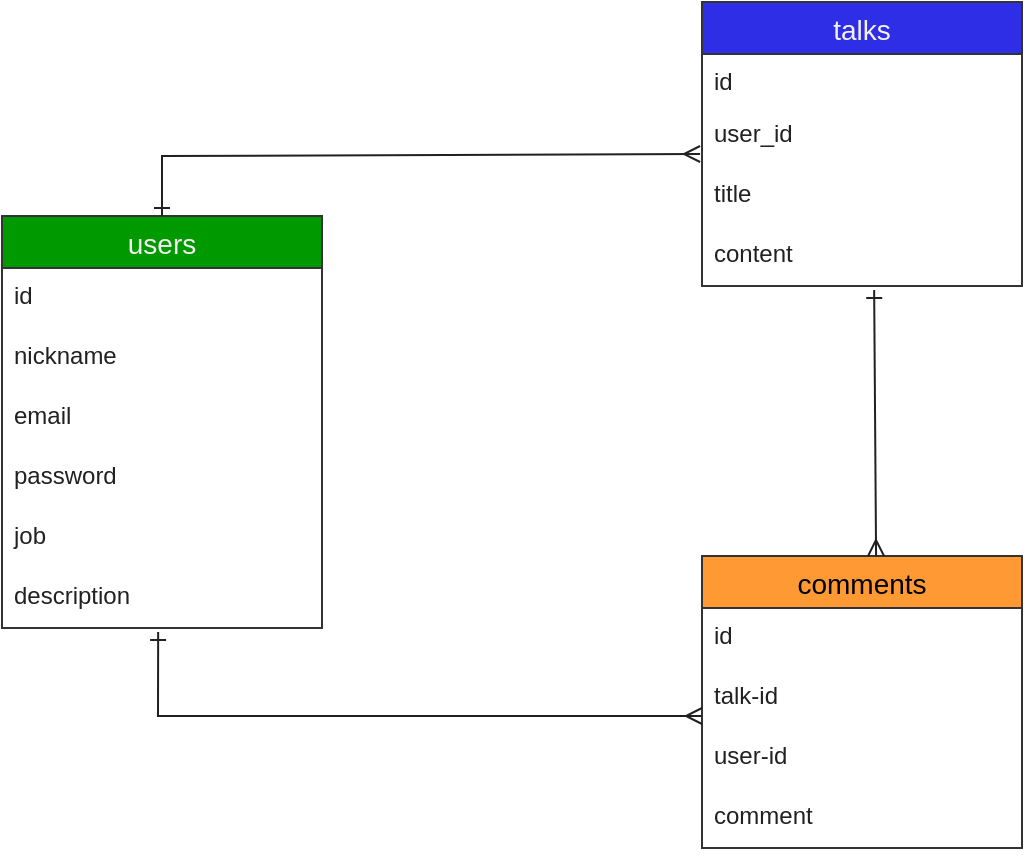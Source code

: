<mxfile>
    <diagram id="uPAURHg7lz3ja6dc-8Ks" name="ページ1">
        <mxGraphModel dx="808" dy="698" grid="1" gridSize="10" guides="1" tooltips="1" connect="1" arrows="1" fold="1" page="1" pageScale="1" pageWidth="827" pageHeight="1169" background="#FFFFFF" math="0" shadow="0">
            <root>
                <mxCell id="0"/>
                <mxCell id="1" parent="0"/>
                <mxCell id="2" value="users" style="swimlane;fontStyle=0;childLayout=stackLayout;horizontal=1;startSize=26;horizontalStack=0;resizeParent=1;resizeParentMax=0;resizeLast=0;collapsible=1;marginBottom=0;align=center;fontSize=14;fillColor=#009900;strokeColor=#333333;fontColor=#f4f0f0;" parent="1" vertex="1">
                    <mxGeometry x="40" y="190" width="160" height="206" as="geometry">
                        <mxRectangle x="40" y="190" width="70" height="30" as="alternateBounds"/>
                    </mxGeometry>
                </mxCell>
                <mxCell id="3" value="id" style="text;strokeColor=none;fillColor=none;spacingLeft=4;spacingRight=4;overflow=hidden;rotatable=0;points=[[0,0.5],[1,0.5]];portConstraint=eastwest;fontSize=12;fontColor=#212121;" parent="2" vertex="1">
                    <mxGeometry y="26" width="160" height="30" as="geometry"/>
                </mxCell>
                <mxCell id="4" value="nickname" style="text;strokeColor=none;fillColor=none;spacingLeft=4;spacingRight=4;overflow=hidden;rotatable=0;points=[[0,0.5],[1,0.5]];portConstraint=eastwest;fontSize=12;fontColor=#212121;" parent="2" vertex="1">
                    <mxGeometry y="56" width="160" height="30" as="geometry"/>
                </mxCell>
                <mxCell id="5" value="email" style="text;strokeColor=none;fillColor=none;spacingLeft=4;spacingRight=4;overflow=hidden;rotatable=0;points=[[0,0.5],[1,0.5]];portConstraint=eastwest;fontSize=12;fontColor=#212121;" parent="2" vertex="1">
                    <mxGeometry y="86" width="160" height="30" as="geometry"/>
                </mxCell>
                <mxCell id="13" value="password" style="text;strokeColor=none;fillColor=none;spacingLeft=4;spacingRight=4;overflow=hidden;rotatable=0;points=[[0,0.5],[1,0.5]];portConstraint=eastwest;fontSize=12;fontColor=#212121;" parent="2" vertex="1">
                    <mxGeometry y="116" width="160" height="30" as="geometry"/>
                </mxCell>
                <mxCell id="14" value="job" style="text;strokeColor=none;fillColor=none;spacingLeft=4;spacingRight=4;overflow=hidden;rotatable=0;points=[[0,0.5],[1,0.5]];portConstraint=eastwest;fontSize=12;fontColor=#212121;" parent="2" vertex="1">
                    <mxGeometry y="146" width="160" height="30" as="geometry"/>
                </mxCell>
                <mxCell id="15" value="description" style="text;strokeColor=none;fillColor=none;spacingLeft=4;spacingRight=4;overflow=hidden;rotatable=0;points=[[0,0.5],[1,0.5]];portConstraint=eastwest;fontSize=12;fontColor=#212121;" parent="2" vertex="1">
                    <mxGeometry y="176" width="160" height="30" as="geometry"/>
                </mxCell>
                <mxCell id="6" value="talks" style="swimlane;fontStyle=0;childLayout=stackLayout;horizontal=1;startSize=26;horizontalStack=0;resizeParent=1;resizeParentMax=0;resizeLast=0;collapsible=1;marginBottom=0;align=center;fontSize=14;fillColor=#2E2EE6;fontColor=#f3f1f1;strokeColor=#333333;" parent="1" vertex="1">
                    <mxGeometry x="390" y="83" width="160" height="142" as="geometry"/>
                </mxCell>
                <mxCell id="7" value="id" style="text;strokeColor=none;fillColor=none;spacingLeft=4;spacingRight=4;overflow=hidden;rotatable=0;points=[[0,0.5],[1,0.5]];portConstraint=eastwest;fontSize=12;fontColor=#212121;" parent="6" vertex="1">
                    <mxGeometry y="26" width="160" height="26" as="geometry"/>
                </mxCell>
                <mxCell id="16" value="user_id" style="text;strokeColor=none;fillColor=none;spacingLeft=4;spacingRight=4;overflow=hidden;rotatable=0;points=[[0,0.5],[1,0.5]];portConstraint=eastwest;fontSize=12;fontColor=#212121;" parent="6" vertex="1">
                    <mxGeometry y="52" width="160" height="30" as="geometry"/>
                </mxCell>
                <mxCell id="8" value="title" style="text;strokeColor=none;fillColor=none;spacingLeft=4;spacingRight=4;overflow=hidden;rotatable=0;points=[[0,0.5],[1,0.5]];portConstraint=eastwest;fontSize=12;fontColor=#212121;" parent="6" vertex="1">
                    <mxGeometry y="82" width="160" height="30" as="geometry"/>
                </mxCell>
                <mxCell id="9" value="content" style="text;strokeColor=none;fillColor=none;spacingLeft=4;spacingRight=4;overflow=hidden;rotatable=0;points=[[0,0.5],[1,0.5]];portConstraint=eastwest;fontSize=12;fontColor=#212121;" parent="6" vertex="1">
                    <mxGeometry y="112" width="160" height="30" as="geometry"/>
                </mxCell>
                <mxCell id="17" value="comments" style="swimlane;fontStyle=0;childLayout=stackLayout;horizontal=1;startSize=26;horizontalStack=0;resizeParent=1;resizeParentMax=0;resizeLast=0;collapsible=1;marginBottom=0;align=center;fontSize=14;fillColor=#FF9933;strokeColor=#333333;" parent="1" vertex="1">
                    <mxGeometry x="390" y="360" width="160" height="146" as="geometry"/>
                </mxCell>
                <mxCell id="18" value="id" style="text;strokeColor=none;fillColor=none;spacingLeft=4;spacingRight=4;overflow=hidden;rotatable=0;points=[[0,0.5],[1,0.5]];portConstraint=eastwest;fontSize=12;fontColor=#212121;" parent="17" vertex="1">
                    <mxGeometry y="26" width="160" height="30" as="geometry"/>
                </mxCell>
                <mxCell id="19" value="talk-id" style="text;strokeColor=none;fillColor=none;spacingLeft=4;spacingRight=4;overflow=hidden;rotatable=0;points=[[0,0.5],[1,0.5]];portConstraint=eastwest;fontSize=12;fontColor=#212121;" parent="17" vertex="1">
                    <mxGeometry y="56" width="160" height="30" as="geometry"/>
                </mxCell>
                <mxCell id="20" value="user-id" style="text;strokeColor=none;fillColor=none;spacingLeft=4;spacingRight=4;overflow=hidden;rotatable=0;points=[[0,0.5],[1,0.5]];portConstraint=eastwest;fontSize=12;fontColor=#212121;" parent="17" vertex="1">
                    <mxGeometry y="86" width="160" height="30" as="geometry"/>
                </mxCell>
                <mxCell id="21" value="comment" style="text;strokeColor=none;fillColor=none;spacingLeft=4;spacingRight=4;overflow=hidden;rotatable=0;points=[[0,0.5],[1,0.5]];portConstraint=eastwest;fontSize=12;fontColor=#212121;" parent="17" vertex="1">
                    <mxGeometry y="116" width="160" height="30" as="geometry"/>
                </mxCell>
                <mxCell id="30" value="" style="endArrow=ERmany;html=1;rounded=0;exitX=0.538;exitY=1.067;exitDx=0;exitDy=0;exitPerimeter=0;entryX=0.544;entryY=0;entryDx=0;entryDy=0;entryPerimeter=0;startArrow=ERone;startFill=0;endFill=0;strokeColor=#212121;" parent="1" source="9" target="17" edge="1">
                    <mxGeometry relative="1" as="geometry">
                        <mxPoint x="300" y="320" as="sourcePoint"/>
                        <mxPoint x="460" y="320" as="targetPoint"/>
                    </mxGeometry>
                </mxCell>
                <mxCell id="32" value="" style="endArrow=ERmany;html=1;rounded=0;exitX=0.488;exitY=1.067;exitDx=0;exitDy=0;exitPerimeter=0;endFill=0;startArrow=ERone;startFill=0;strokeColor=#212121;" parent="1" source="15" edge="1">
                    <mxGeometry relative="1" as="geometry">
                        <mxPoint x="120" y="440" as="sourcePoint"/>
                        <mxPoint x="390" y="440" as="targetPoint"/>
                        <Array as="points">
                            <mxPoint x="118" y="440"/>
                        </Array>
                    </mxGeometry>
                </mxCell>
                <mxCell id="34" value="" style="endArrow=ERmany;html=1;rounded=0;entryX=-0.006;entryY=0.8;entryDx=0;entryDy=0;entryPerimeter=0;exitX=0.5;exitY=0;exitDx=0;exitDy=0;startArrow=ERone;startFill=0;endFill=0;strokeColor=#212121;" parent="1" source="2" target="16" edge="1">
                    <mxGeometry relative="1" as="geometry">
                        <mxPoint x="120" y="180" as="sourcePoint"/>
                        <mxPoint x="380" y="160" as="targetPoint"/>
                        <Array as="points">
                            <mxPoint x="120" y="160"/>
                        </Array>
                    </mxGeometry>
                </mxCell>
            </root>
        </mxGraphModel>
    </diagram>
</mxfile>